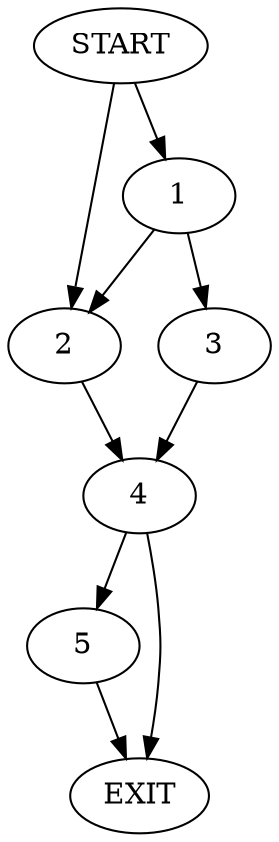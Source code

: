 digraph { 
0 [label="START"];
1;
2;
3;
4;
5;
6[label="EXIT"];
0 -> 2;
0 -> 1;
1 -> 2;
1 -> 3;
2 -> 4;
3 -> 4;
4 -> 6;
4 -> 5;
5 -> 6;
}
